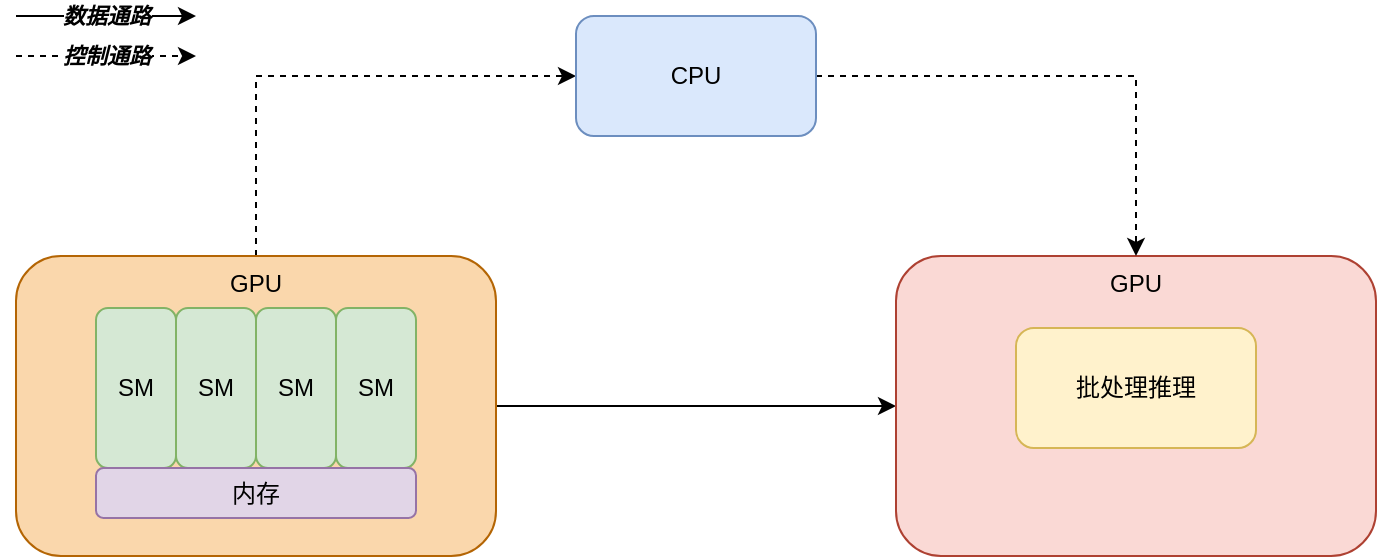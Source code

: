 <mxfile version="22.0.8" type="github">
  <diagram name="第 1 页" id="HzuX8MR-6W568-05lvP0">
    <mxGraphModel dx="1221" dy="737" grid="1" gridSize="10" guides="1" tooltips="1" connect="1" arrows="1" fold="1" page="1" pageScale="1" pageWidth="827" pageHeight="1169" math="0" shadow="0">
      <root>
        <mxCell id="0" />
        <mxCell id="1" parent="0" />
        <mxCell id="Jh2EIcRvJyehIqJK0xyP-30" value="" style="edgeStyle=orthogonalEdgeStyle;rounded=0;orthogonalLoop=1;jettySize=auto;html=1;" edge="1" source="Jh2EIcRvJyehIqJK0xyP-31" target="Jh2EIcRvJyehIqJK0xyP-32" parent="1">
          <mxGeometry relative="1" as="geometry" />
        </mxCell>
        <mxCell id="Jh2EIcRvJyehIqJK0xyP-56" style="edgeStyle=orthogonalEdgeStyle;rounded=0;orthogonalLoop=1;jettySize=auto;html=1;exitX=0.5;exitY=0;exitDx=0;exitDy=0;entryX=0;entryY=0.5;entryDx=0;entryDy=0;dashed=1;" edge="1" parent="1" source="Jh2EIcRvJyehIqJK0xyP-31" target="Jh2EIcRvJyehIqJK0xyP-54">
          <mxGeometry relative="1" as="geometry" />
        </mxCell>
        <mxCell id="Jh2EIcRvJyehIqJK0xyP-31" value="GPU&lt;br&gt;" style="rounded=1;whiteSpace=wrap;html=1;fillColor=#fad7ac;strokeColor=#b46504;verticalAlign=top;container=0;" vertex="1" parent="1">
          <mxGeometry x="120" y="240" width="240" height="150" as="geometry" />
        </mxCell>
        <mxCell id="Jh2EIcRvJyehIqJK0xyP-32" value="GPU" style="rounded=1;whiteSpace=wrap;html=1;fillColor=#fad9d5;strokeColor=#ae4132;verticalAlign=top;container=0;" vertex="1" parent="1">
          <mxGeometry x="560" y="240" width="240" height="150" as="geometry" />
        </mxCell>
        <mxCell id="Jh2EIcRvJyehIqJK0xyP-42" value="SM" style="rounded=1;whiteSpace=wrap;html=1;fillColor=#d5e8d4;strokeColor=#82b366;" vertex="1" parent="1">
          <mxGeometry x="160" y="266" width="40" height="80" as="geometry" />
        </mxCell>
        <mxCell id="Jh2EIcRvJyehIqJK0xyP-50" value="SM" style="rounded=1;whiteSpace=wrap;html=1;fillColor=#d5e8d4;strokeColor=#82b366;" vertex="1" parent="1">
          <mxGeometry x="200" y="266" width="40" height="80" as="geometry" />
        </mxCell>
        <mxCell id="Jh2EIcRvJyehIqJK0xyP-51" value="SM" style="rounded=1;whiteSpace=wrap;html=1;fillColor=#d5e8d4;strokeColor=#82b366;" vertex="1" parent="1">
          <mxGeometry x="240" y="266" width="40" height="80" as="geometry" />
        </mxCell>
        <mxCell id="Jh2EIcRvJyehIqJK0xyP-52" value="SM" style="rounded=1;whiteSpace=wrap;html=1;fillColor=#d5e8d4;strokeColor=#82b366;" vertex="1" parent="1">
          <mxGeometry x="280" y="266" width="40" height="80" as="geometry" />
        </mxCell>
        <mxCell id="Jh2EIcRvJyehIqJK0xyP-53" value="内存" style="rounded=1;whiteSpace=wrap;html=1;fillColor=#e1d5e7;strokeColor=#9673a6;" vertex="1" parent="1">
          <mxGeometry x="160" y="346" width="160" height="25" as="geometry" />
        </mxCell>
        <mxCell id="Jh2EIcRvJyehIqJK0xyP-57" style="edgeStyle=orthogonalEdgeStyle;rounded=0;orthogonalLoop=1;jettySize=auto;html=1;entryX=0.5;entryY=0;entryDx=0;entryDy=0;dashed=1;" edge="1" parent="1" source="Jh2EIcRvJyehIqJK0xyP-54" target="Jh2EIcRvJyehIqJK0xyP-32">
          <mxGeometry relative="1" as="geometry" />
        </mxCell>
        <mxCell id="Jh2EIcRvJyehIqJK0xyP-54" value="CPU" style="rounded=1;whiteSpace=wrap;html=1;fillColor=#dae8fc;strokeColor=#6c8ebf;" vertex="1" parent="1">
          <mxGeometry x="400" y="120" width="120" height="60" as="geometry" />
        </mxCell>
        <mxCell id="Jh2EIcRvJyehIqJK0xyP-58" value="批处理推理" style="rounded=1;whiteSpace=wrap;html=1;fillColor=#fff2cc;strokeColor=#d6b656;" vertex="1" parent="1">
          <mxGeometry x="620" y="276" width="120" height="60" as="geometry" />
        </mxCell>
        <mxCell id="Jh2EIcRvJyehIqJK0xyP-151" value="数据通路" style="endArrow=classic;html=1;rounded=0;fontFamily=Times New Roman;fontStyle=3" edge="1" parent="1">
          <mxGeometry width="50" height="50" relative="1" as="geometry">
            <mxPoint x="120.0" y="120" as="sourcePoint" />
            <mxPoint x="210.0" y="120" as="targetPoint" />
          </mxGeometry>
        </mxCell>
        <mxCell id="Jh2EIcRvJyehIqJK0xyP-152" value="控制通路" style="endArrow=classic;html=1;rounded=0;dashed=1;fontFamily=Times New Roman;fontStyle=3" edge="1" parent="1">
          <mxGeometry width="50" height="50" relative="1" as="geometry">
            <mxPoint x="120.0" y="140" as="sourcePoint" />
            <mxPoint x="210.0" y="140" as="targetPoint" />
            <mxPoint as="offset" />
          </mxGeometry>
        </mxCell>
      </root>
    </mxGraphModel>
  </diagram>
</mxfile>

